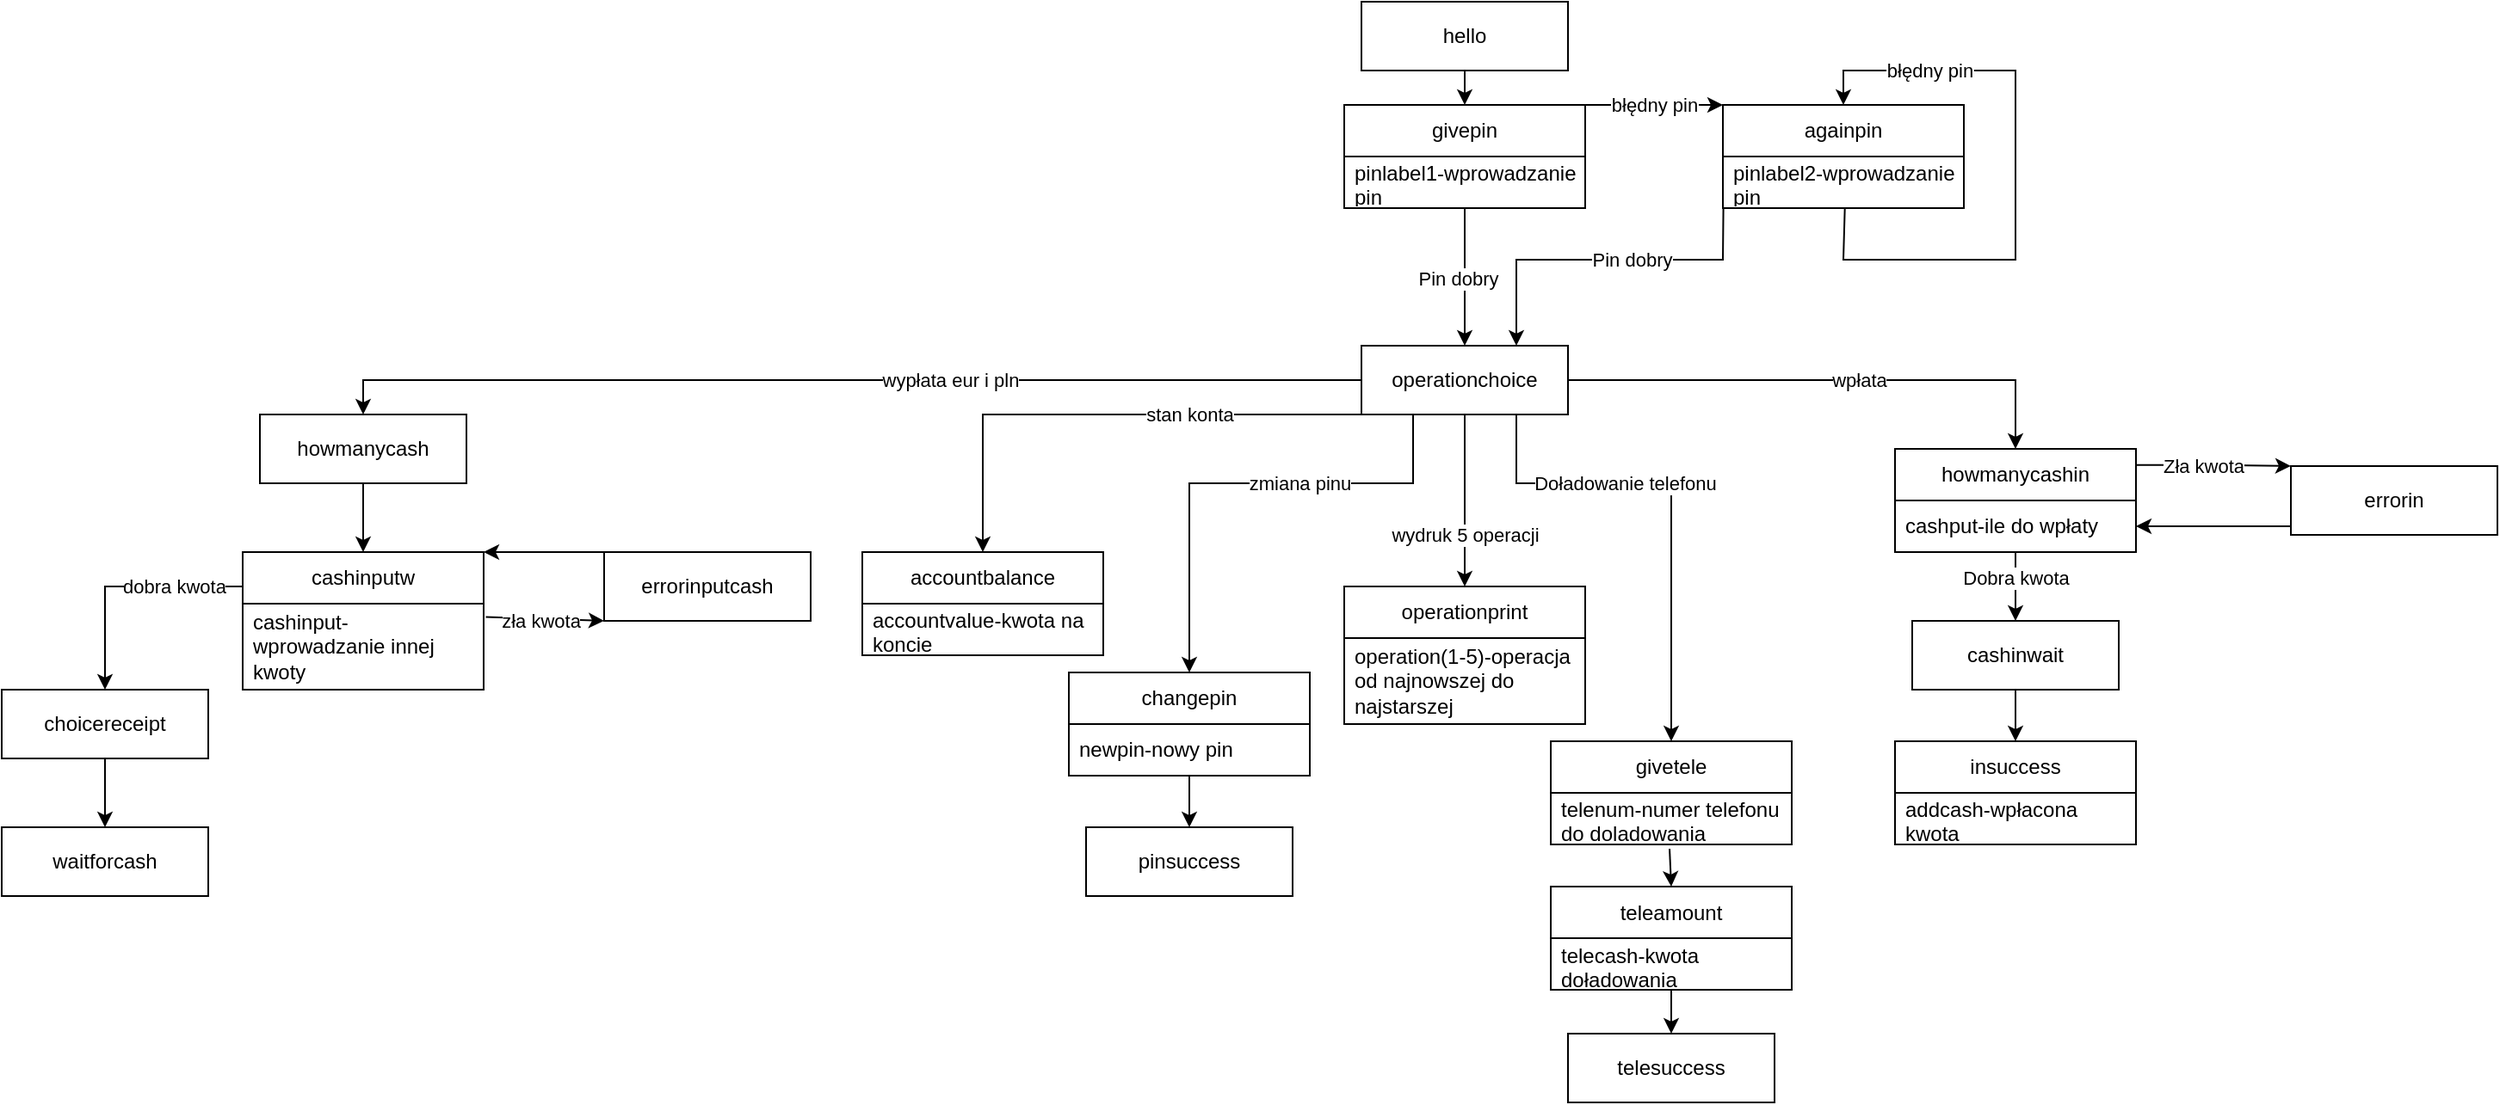 <mxfile version="21.3.8" type="device">
  <diagram name="Strona-1" id="Kzm8d9shIN3Trl6sYYgi">
    <mxGraphModel dx="1657" dy="508" grid="1" gridSize="10" guides="1" tooltips="1" connect="1" arrows="1" fold="1" page="1" pageScale="1" pageWidth="827" pageHeight="1169" math="0" shadow="0">
      <root>
        <mxCell id="0" />
        <mxCell id="1" parent="0" />
        <mxCell id="q213whrQz-qfY4SCTPW1-1" value="hello" style="rounded=0;whiteSpace=wrap;html=1;" vertex="1" parent="1">
          <mxGeometry x="160" y="40" width="120" height="40" as="geometry" />
        </mxCell>
        <mxCell id="q213whrQz-qfY4SCTPW1-3" value="" style="endArrow=classic;html=1;rounded=0;exitX=0.5;exitY=1;exitDx=0;exitDy=0;entryX=0.5;entryY=0;entryDx=0;entryDy=0;" edge="1" parent="1" source="q213whrQz-qfY4SCTPW1-1" target="q213whrQz-qfY4SCTPW1-54">
          <mxGeometry width="50" height="50" relative="1" as="geometry">
            <mxPoint x="220" y="310" as="sourcePoint" />
            <mxPoint x="270" y="260" as="targetPoint" />
          </mxGeometry>
        </mxCell>
        <mxCell id="q213whrQz-qfY4SCTPW1-5" value="" style="endArrow=classic;html=1;rounded=0;exitX=1;exitY=0;exitDx=0;exitDy=0;entryX=0;entryY=0;entryDx=0;entryDy=0;" edge="1" parent="1" source="q213whrQz-qfY4SCTPW1-54" target="q213whrQz-qfY4SCTPW1-58">
          <mxGeometry width="50" height="50" relative="1" as="geometry">
            <mxPoint x="220" y="310" as="sourcePoint" />
            <mxPoint x="360" y="120" as="targetPoint" />
          </mxGeometry>
        </mxCell>
        <mxCell id="q213whrQz-qfY4SCTPW1-6" value="błędny pin" style="edgeLabel;html=1;align=center;verticalAlign=middle;resizable=0;points=[];rotation=0;" vertex="1" connectable="0" parent="q213whrQz-qfY4SCTPW1-5">
          <mxGeometry x="0.454" y="2" relative="1" as="geometry">
            <mxPoint x="-18" y="2" as="offset" />
          </mxGeometry>
        </mxCell>
        <mxCell id="q213whrQz-qfY4SCTPW1-9" value="operationchoice" style="rounded=0;whiteSpace=wrap;html=1;" vertex="1" parent="1">
          <mxGeometry x="160" y="240" width="120" height="40" as="geometry" />
        </mxCell>
        <mxCell id="q213whrQz-qfY4SCTPW1-10" value="" style="endArrow=classic;html=1;rounded=0;entryX=0.5;entryY=0;entryDx=0;entryDy=0;" edge="1" parent="1" source="q213whrQz-qfY4SCTPW1-54" target="q213whrQz-qfY4SCTPW1-9">
          <mxGeometry width="50" height="50" relative="1" as="geometry">
            <mxPoint x="220" y="310" as="sourcePoint" />
            <mxPoint x="270" y="260" as="targetPoint" />
          </mxGeometry>
        </mxCell>
        <mxCell id="q213whrQz-qfY4SCTPW1-12" value="Pin dobry" style="edgeLabel;html=1;align=center;verticalAlign=middle;resizable=0;points=[];rotation=0;" vertex="1" connectable="0" parent="q213whrQz-qfY4SCTPW1-10">
          <mxGeometry x="0.412" y="-1" relative="1" as="geometry">
            <mxPoint x="-3" y="-16" as="offset" />
          </mxGeometry>
        </mxCell>
        <mxCell id="q213whrQz-qfY4SCTPW1-11" value="" style="endArrow=classic;html=1;rounded=0;exitX=0.002;exitY=1.012;exitDx=0;exitDy=0;entryX=0.75;entryY=0;entryDx=0;entryDy=0;exitPerimeter=0;" edge="1" parent="1" source="q213whrQz-qfY4SCTPW1-59" target="q213whrQz-qfY4SCTPW1-9">
          <mxGeometry width="50" height="50" relative="1" as="geometry">
            <mxPoint x="220" y="310" as="sourcePoint" />
            <mxPoint x="290" y="250" as="targetPoint" />
            <Array as="points">
              <mxPoint x="370" y="190" />
              <mxPoint x="250" y="190" />
            </Array>
          </mxGeometry>
        </mxCell>
        <mxCell id="q213whrQz-qfY4SCTPW1-14" value="Pin dobry" style="edgeLabel;html=1;align=center;verticalAlign=middle;resizable=0;points=[];rotation=0;" vertex="1" connectable="0" parent="q213whrQz-qfY4SCTPW1-11">
          <mxGeometry x="-0.42" y="3" relative="1" as="geometry">
            <mxPoint x="-25" y="-3" as="offset" />
          </mxGeometry>
        </mxCell>
        <mxCell id="q213whrQz-qfY4SCTPW1-20" value="" style="edgeStyle=orthogonalEdgeStyle;rounded=0;orthogonalLoop=1;jettySize=auto;html=1;entryX=0.5;entryY=0;entryDx=0;entryDy=0;" edge="1" parent="1" source="q213whrQz-qfY4SCTPW1-15" target="q213whrQz-qfY4SCTPW1-64">
          <mxGeometry relative="1" as="geometry" />
        </mxCell>
        <mxCell id="q213whrQz-qfY4SCTPW1-15" value="howmanycash" style="rounded=0;whiteSpace=wrap;html=1;" vertex="1" parent="1">
          <mxGeometry x="-480" y="280" width="120" height="40" as="geometry" />
        </mxCell>
        <mxCell id="q213whrQz-qfY4SCTPW1-16" value="" style="endArrow=classic;html=1;rounded=0;entryX=0.5;entryY=0;entryDx=0;entryDy=0;exitX=0;exitY=0.5;exitDx=0;exitDy=0;" edge="1" parent="1" source="q213whrQz-qfY4SCTPW1-9" target="q213whrQz-qfY4SCTPW1-15">
          <mxGeometry width="50" height="50" relative="1" as="geometry">
            <mxPoint x="70" y="260" as="sourcePoint" />
            <mxPoint x="120" y="260" as="targetPoint" />
            <Array as="points">
              <mxPoint x="-420" y="260" />
            </Array>
          </mxGeometry>
        </mxCell>
        <mxCell id="q213whrQz-qfY4SCTPW1-17" value="wypłata eur i pln" style="edgeLabel;html=1;align=center;verticalAlign=middle;resizable=0;points=[];rotation=0;" vertex="1" connectable="0" parent="q213whrQz-qfY4SCTPW1-16">
          <mxGeometry x="-0.388" y="-2" relative="1" as="geometry">
            <mxPoint x="-56" y="2" as="offset" />
          </mxGeometry>
        </mxCell>
        <mxCell id="q213whrQz-qfY4SCTPW1-21" value="errorinputcash" style="rounded=0;whiteSpace=wrap;html=1;" vertex="1" parent="1">
          <mxGeometry x="-280" y="360" width="120" height="40" as="geometry" />
        </mxCell>
        <mxCell id="q213whrQz-qfY4SCTPW1-22" value="" style="endArrow=classic;html=1;rounded=0;exitX=1.009;exitY=0.155;exitDx=0;exitDy=0;entryX=0;entryY=1;entryDx=0;entryDy=0;exitPerimeter=0;" edge="1" parent="1" source="q213whrQz-qfY4SCTPW1-65" target="q213whrQz-qfY4SCTPW1-21">
          <mxGeometry width="50" height="50" relative="1" as="geometry">
            <mxPoint x="-190" y="490" as="sourcePoint" />
            <mxPoint x="-120" y="560" as="targetPoint" />
          </mxGeometry>
        </mxCell>
        <mxCell id="q213whrQz-qfY4SCTPW1-24" value="zła kwota" style="edgeLabel;html=1;align=center;verticalAlign=middle;resizable=0;points=[];rotation=0;" vertex="1" connectable="0" parent="q213whrQz-qfY4SCTPW1-22">
          <mxGeometry x="0.485" y="-3" relative="1" as="geometry">
            <mxPoint x="-19" y="-3" as="offset" />
          </mxGeometry>
        </mxCell>
        <mxCell id="q213whrQz-qfY4SCTPW1-25" value="" style="endArrow=classic;html=1;rounded=0;entryX=1;entryY=0;entryDx=0;entryDy=0;exitX=0;exitY=0;exitDx=0;exitDy=0;" edge="1" parent="1" source="q213whrQz-qfY4SCTPW1-21" target="q213whrQz-qfY4SCTPW1-64">
          <mxGeometry width="50" height="50" relative="1" as="geometry">
            <mxPoint x="-410" y="510" as="sourcePoint" />
            <mxPoint x="-360" y="460" as="targetPoint" />
          </mxGeometry>
        </mxCell>
        <mxCell id="q213whrQz-qfY4SCTPW1-26" value="choicereceipt" style="rounded=0;whiteSpace=wrap;html=1;" vertex="1" parent="1">
          <mxGeometry x="-630" y="440" width="120" height="40" as="geometry" />
        </mxCell>
        <mxCell id="q213whrQz-qfY4SCTPW1-27" value="" style="endArrow=classic;html=1;rounded=0;exitX=0;exitY=0.25;exitDx=0;exitDy=0;entryX=0.5;entryY=0;entryDx=0;entryDy=0;" edge="1" parent="1" source="q213whrQz-qfY4SCTPW1-64" target="q213whrQz-qfY4SCTPW1-26">
          <mxGeometry width="50" height="50" relative="1" as="geometry">
            <mxPoint x="-440" y="510" as="sourcePoint" />
            <mxPoint x="-390" y="460" as="targetPoint" />
            <Array as="points">
              <mxPoint x="-570" y="380" />
            </Array>
          </mxGeometry>
        </mxCell>
        <mxCell id="q213whrQz-qfY4SCTPW1-28" value="dobra kwota" style="edgeLabel;html=1;align=center;verticalAlign=middle;resizable=0;points=[];" vertex="1" connectable="0" parent="q213whrQz-qfY4SCTPW1-27">
          <mxGeometry x="0.452" y="-1" relative="1" as="geometry">
            <mxPoint x="41" y="-22" as="offset" />
          </mxGeometry>
        </mxCell>
        <mxCell id="q213whrQz-qfY4SCTPW1-29" value="waitforcash" style="rounded=0;whiteSpace=wrap;html=1;" vertex="1" parent="1">
          <mxGeometry x="-630" y="520" width="120" height="40" as="geometry" />
        </mxCell>
        <mxCell id="q213whrQz-qfY4SCTPW1-30" value="" style="endArrow=classic;html=1;rounded=0;exitX=0.5;exitY=1;exitDx=0;exitDy=0;" edge="1" parent="1" source="q213whrQz-qfY4SCTPW1-26" target="q213whrQz-qfY4SCTPW1-29">
          <mxGeometry width="50" height="50" relative="1" as="geometry">
            <mxPoint x="-440" y="510" as="sourcePoint" />
            <mxPoint x="-390" y="460" as="targetPoint" />
          </mxGeometry>
        </mxCell>
        <mxCell id="q213whrQz-qfY4SCTPW1-32" value="" style="endArrow=classic;html=1;rounded=0;exitX=0;exitY=1;exitDx=0;exitDy=0;entryX=0.5;entryY=0;entryDx=0;entryDy=0;" edge="1" parent="1" source="q213whrQz-qfY4SCTPW1-9" target="q213whrQz-qfY4SCTPW1-68">
          <mxGeometry width="50" height="50" relative="1" as="geometry">
            <mxPoint x="190" y="510" as="sourcePoint" />
            <mxPoint x="240" y="460" as="targetPoint" />
            <Array as="points">
              <mxPoint x="-60" y="280" />
            </Array>
          </mxGeometry>
        </mxCell>
        <mxCell id="q213whrQz-qfY4SCTPW1-33" value="stan konta" style="edgeLabel;html=1;align=center;verticalAlign=middle;resizable=0;points=[];rotation=0;" vertex="1" connectable="0" parent="q213whrQz-qfY4SCTPW1-32">
          <mxGeometry x="-0.152" y="2" relative="1" as="geometry">
            <mxPoint x="27" y="-2" as="offset" />
          </mxGeometry>
        </mxCell>
        <mxCell id="q213whrQz-qfY4SCTPW1-35" value="" style="endArrow=classic;html=1;rounded=0;exitX=0.25;exitY=1;exitDx=0;exitDy=0;entryX=0.5;entryY=0;entryDx=0;entryDy=0;" edge="1" parent="1" source="q213whrQz-qfY4SCTPW1-9" target="q213whrQz-qfY4SCTPW1-72">
          <mxGeometry width="50" height="50" relative="1" as="geometry">
            <mxPoint x="412.96" y="360" as="sourcePoint" />
            <mxPoint x="410" y="542" as="targetPoint" />
            <Array as="points">
              <mxPoint x="190" y="320" />
              <mxPoint x="60" y="320" />
            </Array>
          </mxGeometry>
        </mxCell>
        <mxCell id="q213whrQz-qfY4SCTPW1-37" value="zmiana pinu" style="edgeLabel;html=1;align=center;verticalAlign=middle;resizable=0;points=[];" vertex="1" connectable="0" parent="q213whrQz-qfY4SCTPW1-35">
          <mxGeometry x="-0.329" y="4" relative="1" as="geometry">
            <mxPoint x="-12" y="-4" as="offset" />
          </mxGeometry>
        </mxCell>
        <mxCell id="q213whrQz-qfY4SCTPW1-38" value="pinsuccess" style="rounded=0;whiteSpace=wrap;html=1;" vertex="1" parent="1">
          <mxGeometry y="520" width="120" height="40" as="geometry" />
        </mxCell>
        <mxCell id="q213whrQz-qfY4SCTPW1-40" value="" style="endArrow=classic;html=1;rounded=0;exitX=0.5;exitY=1;exitDx=0;exitDy=0;entryX=0.5;entryY=0;entryDx=0;entryDy=0;" edge="1" parent="1" source="q213whrQz-qfY4SCTPW1-9" target="q213whrQz-qfY4SCTPW1-77">
          <mxGeometry width="50" height="50" relative="1" as="geometry">
            <mxPoint x="430" y="362" as="sourcePoint" />
            <mxPoint x="400" y="422" as="targetPoint" />
          </mxGeometry>
        </mxCell>
        <mxCell id="q213whrQz-qfY4SCTPW1-42" value="wydruk 5 operacji" style="edgeLabel;html=1;align=center;verticalAlign=middle;resizable=0;points=[];" vertex="1" connectable="0" parent="q213whrQz-qfY4SCTPW1-40">
          <mxGeometry x="-0.311" y="2" relative="1" as="geometry">
            <mxPoint x="-2" y="35" as="offset" />
          </mxGeometry>
        </mxCell>
        <mxCell id="q213whrQz-qfY4SCTPW1-44" value="" style="endArrow=classic;html=1;rounded=0;exitX=0.75;exitY=1;exitDx=0;exitDy=0;entryX=0.5;entryY=0;entryDx=0;entryDy=0;" edge="1" parent="1" source="q213whrQz-qfY4SCTPW1-9" target="q213whrQz-qfY4SCTPW1-81">
          <mxGeometry width="50" height="50" relative="1" as="geometry">
            <mxPoint x="240" y="420" as="sourcePoint" />
            <mxPoint x="290" y="370" as="targetPoint" />
            <Array as="points">
              <mxPoint x="250" y="320" />
              <mxPoint x="340" y="320" />
            </Array>
          </mxGeometry>
        </mxCell>
        <mxCell id="q213whrQz-qfY4SCTPW1-45" value="Doładowanie telefonu" style="edgeLabel;html=1;align=center;verticalAlign=middle;resizable=0;points=[];" vertex="1" connectable="0" parent="q213whrQz-qfY4SCTPW1-44">
          <mxGeometry x="-0.236" y="4" relative="1" as="geometry">
            <mxPoint x="-4" y="4" as="offset" />
          </mxGeometry>
        </mxCell>
        <mxCell id="q213whrQz-qfY4SCTPW1-47" value="telesuccess" style="rounded=0;whiteSpace=wrap;html=1;" vertex="1" parent="1">
          <mxGeometry x="280" y="640" width="120" height="40" as="geometry" />
        </mxCell>
        <mxCell id="q213whrQz-qfY4SCTPW1-48" value="" style="endArrow=classic;html=1;rounded=0;exitX=0.493;exitY=1.084;exitDx=0;exitDy=0;entryX=0.5;entryY=0;entryDx=0;entryDy=0;exitPerimeter=0;" edge="1" parent="1" source="q213whrQz-qfY4SCTPW1-82" target="q213whrQz-qfY4SCTPW1-85">
          <mxGeometry width="50" height="50" relative="1" as="geometry">
            <mxPoint x="340" y="560" as="sourcePoint" />
            <mxPoint x="390" y="510" as="targetPoint" />
          </mxGeometry>
        </mxCell>
        <mxCell id="q213whrQz-qfY4SCTPW1-50" value="" style="endArrow=classic;html=1;rounded=0;exitX=1;exitY=0.5;exitDx=0;exitDy=0;entryX=0.5;entryY=0;entryDx=0;entryDy=0;" edge="1" parent="1" source="q213whrQz-qfY4SCTPW1-9" target="q213whrQz-qfY4SCTPW1-91">
          <mxGeometry width="50" height="50" relative="1" as="geometry">
            <mxPoint x="410" y="470" as="sourcePoint" />
            <mxPoint x="540" y="320" as="targetPoint" />
            <Array as="points">
              <mxPoint x="540" y="260" />
            </Array>
          </mxGeometry>
        </mxCell>
        <mxCell id="q213whrQz-qfY4SCTPW1-52" value="wpłata" style="edgeLabel;html=1;align=center;verticalAlign=middle;resizable=0;points=[];" vertex="1" connectable="0" parent="q213whrQz-qfY4SCTPW1-50">
          <mxGeometry x="0.171" y="-3" relative="1" as="geometry">
            <mxPoint x="-7" y="-3" as="offset" />
          </mxGeometry>
        </mxCell>
        <mxCell id="q213whrQz-qfY4SCTPW1-54" value="givepin" style="swimlane;fontStyle=0;childLayout=stackLayout;horizontal=1;startSize=30;horizontalStack=0;resizeParent=1;resizeParentMax=0;resizeLast=0;collapsible=1;marginBottom=0;whiteSpace=wrap;html=1;" vertex="1" parent="1">
          <mxGeometry x="150" y="100" width="140" height="60" as="geometry">
            <mxRectangle x="-40" y="80" width="60" height="30" as="alternateBounds" />
          </mxGeometry>
        </mxCell>
        <mxCell id="q213whrQz-qfY4SCTPW1-55" value="pinlabel1-wprowadzanie pin" style="text;strokeColor=none;fillColor=none;align=left;verticalAlign=middle;spacingLeft=4;spacingRight=4;overflow=hidden;points=[[0,0.5],[1,0.5]];portConstraint=eastwest;rotatable=0;whiteSpace=wrap;html=1;" vertex="1" parent="q213whrQz-qfY4SCTPW1-54">
          <mxGeometry y="30" width="140" height="30" as="geometry" />
        </mxCell>
        <mxCell id="q213whrQz-qfY4SCTPW1-58" value="againpin" style="swimlane;fontStyle=0;childLayout=stackLayout;horizontal=1;startSize=30;horizontalStack=0;resizeParent=1;resizeParentMax=0;resizeLast=0;collapsible=1;marginBottom=0;whiteSpace=wrap;html=1;" vertex="1" parent="1">
          <mxGeometry x="370" y="100" width="140" height="60" as="geometry" />
        </mxCell>
        <mxCell id="q213whrQz-qfY4SCTPW1-59" value="pinlabel2-wprowadzanie pin" style="text;strokeColor=none;fillColor=none;align=left;verticalAlign=middle;spacingLeft=4;spacingRight=4;overflow=hidden;points=[[0,0.5],[1,0.5]];portConstraint=eastwest;rotatable=0;whiteSpace=wrap;html=1;" vertex="1" parent="q213whrQz-qfY4SCTPW1-58">
          <mxGeometry y="30" width="140" height="30" as="geometry" />
        </mxCell>
        <mxCell id="q213whrQz-qfY4SCTPW1-7" value="" style="endArrow=classic;html=1;rounded=0;exitX=0.506;exitY=1.012;exitDx=0;exitDy=0;entryX=0.5;entryY=0;entryDx=0;entryDy=0;exitPerimeter=0;" edge="1" parent="q213whrQz-qfY4SCTPW1-58" source="q213whrQz-qfY4SCTPW1-59" target="q213whrQz-qfY4SCTPW1-58">
          <mxGeometry width="50" height="50" relative="1" as="geometry">
            <mxPoint x="-390" y="210" as="sourcePoint" />
            <mxPoint x="-260" y="60" as="targetPoint" />
            <Array as="points">
              <mxPoint x="70" y="90" />
              <mxPoint x="170" y="90" />
              <mxPoint x="170" y="80" />
              <mxPoint x="170" y="-20" />
              <mxPoint x="70" y="-20" />
            </Array>
          </mxGeometry>
        </mxCell>
        <mxCell id="q213whrQz-qfY4SCTPW1-63" value="błędny pin" style="edgeLabel;html=1;align=center;verticalAlign=middle;resizable=0;points=[];" vertex="1" connectable="0" parent="q213whrQz-qfY4SCTPW1-7">
          <mxGeometry x="-0.027" y="1" relative="1" as="geometry">
            <mxPoint x="-49" y="-65" as="offset" />
          </mxGeometry>
        </mxCell>
        <mxCell id="q213whrQz-qfY4SCTPW1-64" value="cashinputw" style="swimlane;fontStyle=0;childLayout=stackLayout;horizontal=1;startSize=30;horizontalStack=0;resizeParent=1;resizeParentMax=0;resizeLast=0;collapsible=1;marginBottom=0;whiteSpace=wrap;html=1;" vertex="1" parent="1">
          <mxGeometry x="-490" y="360" width="140" height="80" as="geometry" />
        </mxCell>
        <mxCell id="q213whrQz-qfY4SCTPW1-65" value="cashinput-wprowadzanie innej kwoty" style="text;strokeColor=none;fillColor=none;align=left;verticalAlign=middle;spacingLeft=4;spacingRight=4;overflow=hidden;points=[[0,0.5],[1,0.5]];portConstraint=eastwest;rotatable=0;whiteSpace=wrap;html=1;" vertex="1" parent="q213whrQz-qfY4SCTPW1-64">
          <mxGeometry y="30" width="140" height="50" as="geometry" />
        </mxCell>
        <mxCell id="q213whrQz-qfY4SCTPW1-68" value="accountbalance" style="swimlane;fontStyle=0;childLayout=stackLayout;horizontal=1;startSize=30;horizontalStack=0;resizeParent=1;resizeParentMax=0;resizeLast=0;collapsible=1;marginBottom=0;whiteSpace=wrap;html=1;" vertex="1" parent="1">
          <mxGeometry x="-130" y="360" width="140" height="60" as="geometry" />
        </mxCell>
        <mxCell id="q213whrQz-qfY4SCTPW1-69" value="accountvalue-kwota na koncie" style="text;strokeColor=none;fillColor=none;align=left;verticalAlign=middle;spacingLeft=4;spacingRight=4;overflow=hidden;points=[[0,0.5],[1,0.5]];portConstraint=eastwest;rotatable=0;whiteSpace=wrap;html=1;" vertex="1" parent="q213whrQz-qfY4SCTPW1-68">
          <mxGeometry y="30" width="140" height="30" as="geometry" />
        </mxCell>
        <mxCell id="q213whrQz-qfY4SCTPW1-76" value="" style="edgeStyle=orthogonalEdgeStyle;rounded=0;orthogonalLoop=1;jettySize=auto;html=1;" edge="1" parent="1" source="q213whrQz-qfY4SCTPW1-72" target="q213whrQz-qfY4SCTPW1-38">
          <mxGeometry relative="1" as="geometry" />
        </mxCell>
        <mxCell id="q213whrQz-qfY4SCTPW1-72" value="changepin" style="swimlane;fontStyle=0;childLayout=stackLayout;horizontal=1;startSize=30;horizontalStack=0;resizeParent=1;resizeParentMax=0;resizeLast=0;collapsible=1;marginBottom=0;whiteSpace=wrap;html=1;" vertex="1" parent="1">
          <mxGeometry x="-10" y="430" width="140" height="60" as="geometry" />
        </mxCell>
        <mxCell id="q213whrQz-qfY4SCTPW1-73" value="newpin-nowy pin" style="text;strokeColor=none;fillColor=none;align=left;verticalAlign=middle;spacingLeft=4;spacingRight=4;overflow=hidden;points=[[0,0.5],[1,0.5]];portConstraint=eastwest;rotatable=0;whiteSpace=wrap;html=1;" vertex="1" parent="q213whrQz-qfY4SCTPW1-72">
          <mxGeometry y="30" width="140" height="30" as="geometry" />
        </mxCell>
        <mxCell id="q213whrQz-qfY4SCTPW1-77" value="operationprint" style="swimlane;fontStyle=0;childLayout=stackLayout;horizontal=1;startSize=30;horizontalStack=0;resizeParent=1;resizeParentMax=0;resizeLast=0;collapsible=1;marginBottom=0;whiteSpace=wrap;html=1;" vertex="1" parent="1">
          <mxGeometry x="150" y="380" width="140" height="80" as="geometry" />
        </mxCell>
        <mxCell id="q213whrQz-qfY4SCTPW1-78" value="operation(1-5)-operacja od najnowszej do najstarszej" style="text;strokeColor=none;fillColor=none;align=left;verticalAlign=middle;spacingLeft=4;spacingRight=4;overflow=hidden;points=[[0,0.5],[1,0.5]];portConstraint=eastwest;rotatable=0;whiteSpace=wrap;html=1;" vertex="1" parent="q213whrQz-qfY4SCTPW1-77">
          <mxGeometry y="30" width="140" height="50" as="geometry" />
        </mxCell>
        <mxCell id="q213whrQz-qfY4SCTPW1-81" value="givetele" style="swimlane;fontStyle=0;childLayout=stackLayout;horizontal=1;startSize=30;horizontalStack=0;resizeParent=1;resizeParentMax=0;resizeLast=0;collapsible=1;marginBottom=0;whiteSpace=wrap;html=1;" vertex="1" parent="1">
          <mxGeometry x="270" y="470" width="140" height="60" as="geometry" />
        </mxCell>
        <mxCell id="q213whrQz-qfY4SCTPW1-82" value="telenum-numer telefonu do doladowania" style="text;strokeColor=none;fillColor=none;align=left;verticalAlign=middle;spacingLeft=4;spacingRight=4;overflow=hidden;points=[[0,0.5],[1,0.5]];portConstraint=eastwest;rotatable=0;whiteSpace=wrap;html=1;" vertex="1" parent="q213whrQz-qfY4SCTPW1-81">
          <mxGeometry y="30" width="140" height="30" as="geometry" />
        </mxCell>
        <mxCell id="q213whrQz-qfY4SCTPW1-90" value="" style="edgeStyle=orthogonalEdgeStyle;rounded=0;orthogonalLoop=1;jettySize=auto;html=1;" edge="1" parent="1" source="q213whrQz-qfY4SCTPW1-85" target="q213whrQz-qfY4SCTPW1-47">
          <mxGeometry relative="1" as="geometry" />
        </mxCell>
        <mxCell id="q213whrQz-qfY4SCTPW1-85" value="teleamount" style="swimlane;fontStyle=0;childLayout=stackLayout;horizontal=1;startSize=30;horizontalStack=0;resizeParent=1;resizeParentMax=0;resizeLast=0;collapsible=1;marginBottom=0;whiteSpace=wrap;html=1;" vertex="1" parent="1">
          <mxGeometry x="270" y="554.5" width="140" height="60" as="geometry" />
        </mxCell>
        <mxCell id="q213whrQz-qfY4SCTPW1-86" value="telecash-kwota doładowania" style="text;strokeColor=none;fillColor=none;align=left;verticalAlign=middle;spacingLeft=4;spacingRight=4;overflow=hidden;points=[[0,0.5],[1,0.5]];portConstraint=eastwest;rotatable=0;whiteSpace=wrap;html=1;" vertex="1" parent="q213whrQz-qfY4SCTPW1-85">
          <mxGeometry y="30" width="140" height="30" as="geometry" />
        </mxCell>
        <mxCell id="q213whrQz-qfY4SCTPW1-96" value="" style="edgeStyle=orthogonalEdgeStyle;rounded=0;orthogonalLoop=1;jettySize=auto;html=1;exitX=0.987;exitY=0.157;exitDx=0;exitDy=0;exitPerimeter=0;entryX=0;entryY=0;entryDx=0;entryDy=0;" edge="1" parent="1" source="q213whrQz-qfY4SCTPW1-91" target="q213whrQz-qfY4SCTPW1-95">
          <mxGeometry relative="1" as="geometry">
            <Array as="points">
              <mxPoint x="655" y="309" />
              <mxPoint x="700" y="310" />
            </Array>
          </mxGeometry>
        </mxCell>
        <mxCell id="q213whrQz-qfY4SCTPW1-97" value="Zła kwota" style="edgeLabel;html=1;align=center;verticalAlign=middle;resizable=0;points=[];" vertex="1" connectable="0" parent="q213whrQz-qfY4SCTPW1-96">
          <mxGeometry x="0.236" relative="1" as="geometry">
            <mxPoint x="-16" as="offset" />
          </mxGeometry>
        </mxCell>
        <mxCell id="q213whrQz-qfY4SCTPW1-101" value="" style="edgeStyle=orthogonalEdgeStyle;rounded=0;orthogonalLoop=1;jettySize=auto;html=1;" edge="1" parent="1" source="q213whrQz-qfY4SCTPW1-91" target="q213whrQz-qfY4SCTPW1-100">
          <mxGeometry relative="1" as="geometry" />
        </mxCell>
        <mxCell id="q213whrQz-qfY4SCTPW1-102" value="Dobra kwota" style="edgeLabel;html=1;align=center;verticalAlign=middle;resizable=0;points=[];" vertex="1" connectable="0" parent="q213whrQz-qfY4SCTPW1-101">
          <mxGeometry x="-0.243" relative="1" as="geometry">
            <mxPoint as="offset" />
          </mxGeometry>
        </mxCell>
        <mxCell id="q213whrQz-qfY4SCTPW1-91" value="howmanycashin" style="swimlane;fontStyle=0;childLayout=stackLayout;horizontal=1;startSize=30;horizontalStack=0;resizeParent=1;resizeParentMax=0;resizeLast=0;collapsible=1;marginBottom=0;whiteSpace=wrap;html=1;" vertex="1" parent="1">
          <mxGeometry x="470" y="300" width="140" height="60" as="geometry" />
        </mxCell>
        <mxCell id="q213whrQz-qfY4SCTPW1-92" value="cashput-ile do wpłaty" style="text;strokeColor=none;fillColor=none;align=left;verticalAlign=middle;spacingLeft=4;spacingRight=4;overflow=hidden;points=[[0,0.5],[1,0.5]];portConstraint=eastwest;rotatable=0;whiteSpace=wrap;html=1;" vertex="1" parent="q213whrQz-qfY4SCTPW1-91">
          <mxGeometry y="30" width="140" height="30" as="geometry" />
        </mxCell>
        <mxCell id="q213whrQz-qfY4SCTPW1-99" value="" style="edgeStyle=orthogonalEdgeStyle;rounded=0;orthogonalLoop=1;jettySize=auto;html=1;" edge="1" parent="1" source="q213whrQz-qfY4SCTPW1-95" target="q213whrQz-qfY4SCTPW1-92">
          <mxGeometry relative="1" as="geometry">
            <Array as="points">
              <mxPoint x="680" y="345" />
              <mxPoint x="680" y="345" />
            </Array>
          </mxGeometry>
        </mxCell>
        <mxCell id="q213whrQz-qfY4SCTPW1-95" value="errorin" style="whiteSpace=wrap;html=1;fontStyle=0;startSize=30;" vertex="1" parent="1">
          <mxGeometry x="700" y="310" width="120" height="40" as="geometry" />
        </mxCell>
        <mxCell id="q213whrQz-qfY4SCTPW1-100" value="cashinwait" style="whiteSpace=wrap;html=1;fontStyle=0;startSize=30;" vertex="1" parent="1">
          <mxGeometry x="480" y="400" width="120" height="40" as="geometry" />
        </mxCell>
        <mxCell id="q213whrQz-qfY4SCTPW1-110" value="" style="edgeStyle=orthogonalEdgeStyle;rounded=0;orthogonalLoop=1;jettySize=auto;html=1;endArrow=none;endFill=0;startArrow=classic;startFill=1;" edge="1" parent="1" source="q213whrQz-qfY4SCTPW1-105" target="q213whrQz-qfY4SCTPW1-100">
          <mxGeometry relative="1" as="geometry" />
        </mxCell>
        <mxCell id="q213whrQz-qfY4SCTPW1-105" value="insuccess" style="swimlane;fontStyle=0;childLayout=stackLayout;horizontal=1;startSize=30;horizontalStack=0;resizeParent=1;resizeParentMax=0;resizeLast=0;collapsible=1;marginBottom=0;whiteSpace=wrap;html=1;" vertex="1" parent="1">
          <mxGeometry x="470" y="470" width="140" height="60" as="geometry" />
        </mxCell>
        <mxCell id="q213whrQz-qfY4SCTPW1-106" value="addcash-wpłacona kwota" style="text;strokeColor=none;fillColor=none;align=left;verticalAlign=middle;spacingLeft=4;spacingRight=4;overflow=hidden;points=[[0,0.5],[1,0.5]];portConstraint=eastwest;rotatable=0;whiteSpace=wrap;html=1;" vertex="1" parent="q213whrQz-qfY4SCTPW1-105">
          <mxGeometry y="30" width="140" height="30" as="geometry" />
        </mxCell>
      </root>
    </mxGraphModel>
  </diagram>
</mxfile>
